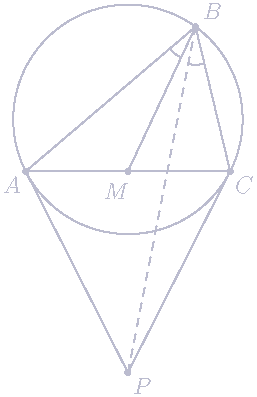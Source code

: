 import geometry;
size(7cm);

pen penColor = rgb("bcbdd0");

triangle t = triangleabc(4, 6, 5.5);

point B = t.C;
point A = t.A;
point C = t.B;

circle w = circle(t);

line a = tangent(w, A);
line c = tangent(w, C);

point M = midpoint(segment(A, C));

point P = intersectionpoint(a, c);
//draw

dot("$B$", B, N+E, fontsize(12) + penColor);
dot("$A$", A, SW, fontsize(12) + penColor);
dot("$C$", C, SE, fontsize(12) + penColor);

dot("$M$", M, S*1.5+W*0.7, fontsize(12) + penColor);

draw(t, penColor);
draw(w, penColor);

draw(segment(A, P), penColor);
draw(segment(C, P), penColor);

draw(segment(B, M), penColor);
draw(segment(B, P), penColor+dashed);

dot("$P$", P, SE, fontsize(12) + penColor);

markangle(A, B, M, penColor, n=1, radius=6mm);
markangle(P, B, C, penColor, n=1, radius=6.7mm);
